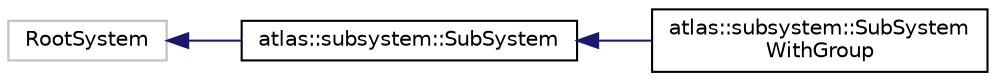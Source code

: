 digraph "Graphical Class Hierarchy"
{
  edge [fontname="Helvetica",fontsize="10",labelfontname="Helvetica",labelfontsize="10"];
  node [fontname="Helvetica",fontsize="10",shape=record];
  rankdir="LR";
  Node1 [label="RootSystem",height=0.2,width=0.4,color="grey75", fillcolor="white", style="filled"];
  Node1 -> Node2 [dir="back",color="midnightblue",fontsize="10",style="solid",fontname="Helvetica"];
  Node2 [label="atlas::subsystem::SubSystem",height=0.2,width=0.4,color="black", fillcolor="white", style="filled",URL="$classatlas_1_1subsystem_1_1SubSystem.html"];
  Node2 -> Node3 [dir="back",color="midnightblue",fontsize="10",style="solid",fontname="Helvetica"];
  Node3 [label="atlas::subsystem::SubSystem\lWithGroup",height=0.2,width=0.4,color="black", fillcolor="white", style="filled",URL="$classatlas_1_1subsystem_1_1SubSystemWithGroup.html"];
}
